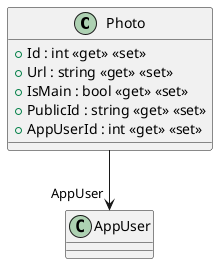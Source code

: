 @startuml
class Photo {
    + Id : int <<get>> <<set>>
    + Url : string <<get>> <<set>>
    + IsMain : bool <<get>> <<set>>
    + PublicId : string <<get>> <<set>>
    + AppUserId : int <<get>> <<set>>
}
Photo --> "AppUser" AppUser
@enduml
